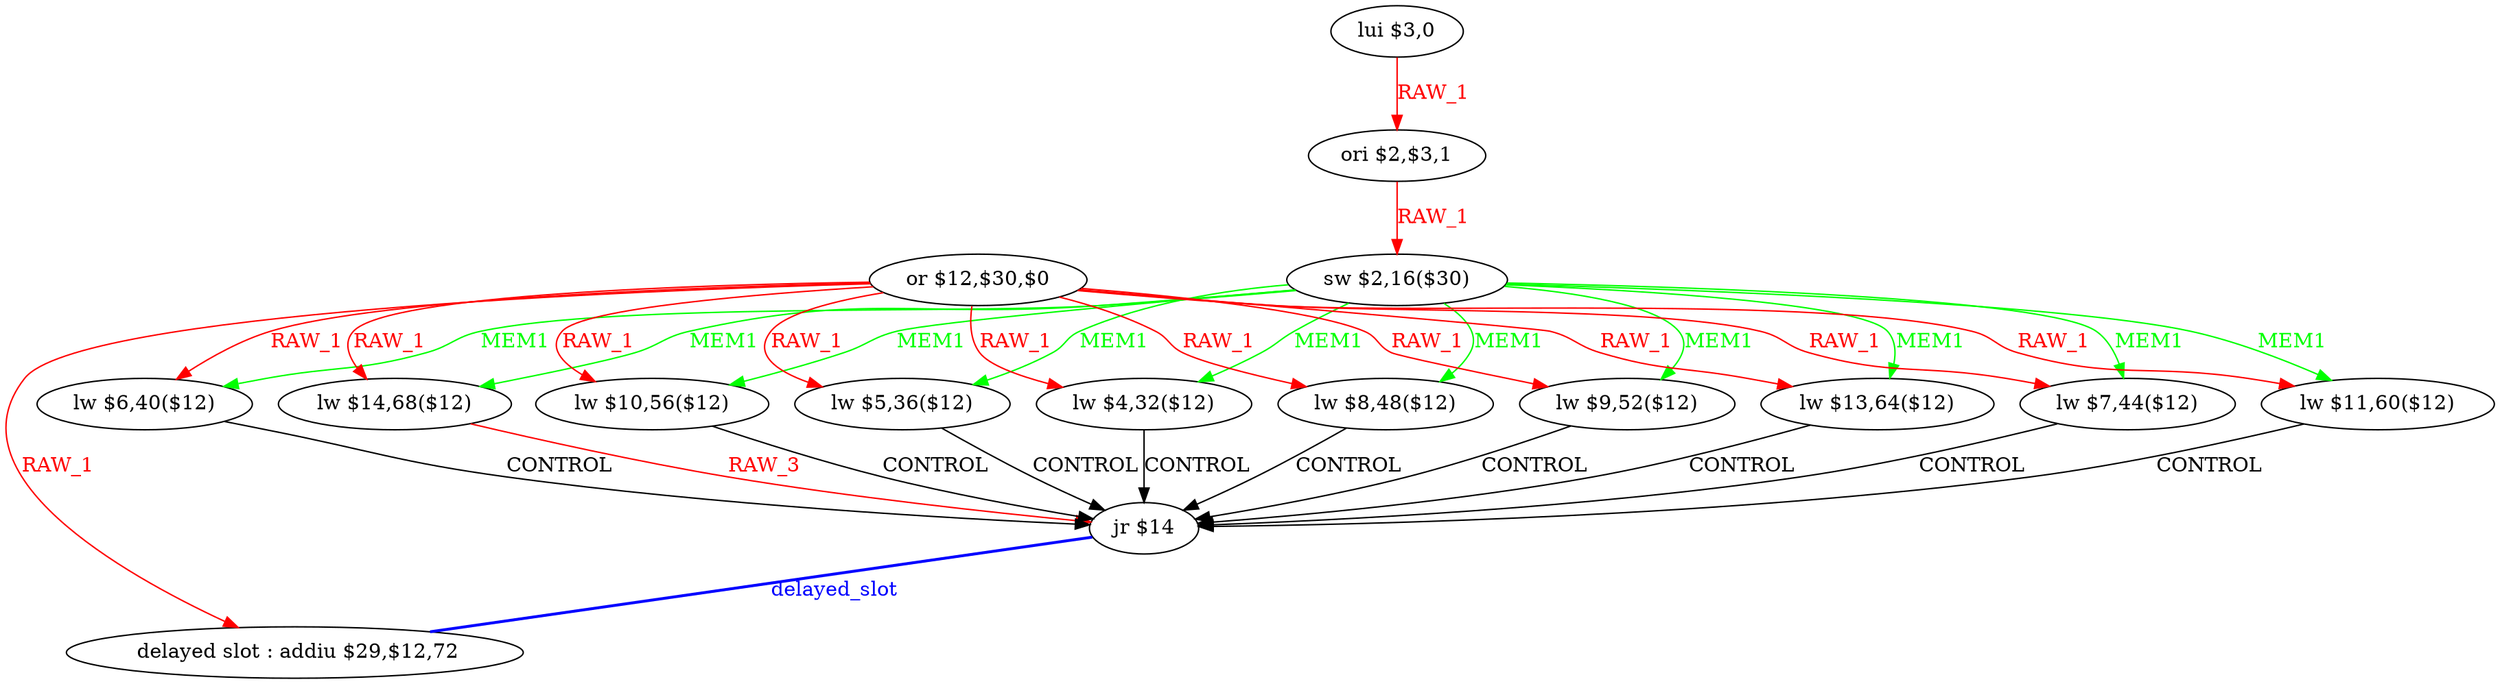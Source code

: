 digraph G1 {
node [shape = ellipse];
i15 [label = " delayed slot : addiu $29,$12,72"] ;
i14 ->  i15 [style = bold, dir= none, fontcolor = blue, color = blue, label= "delayed_slot"];
i14 [label = "jr $14"] ;
i0 [label = "lui $3,0"] ;
i0 ->  i1 [color = red, fontcolor = red, label= "RAW_1"];
i1 [label = "ori $2,$3,1"] ;
i1 ->  i3 [color = red, fontcolor = red, label= "RAW_1"];
i3 [label = "sw $2,16($30)"] ;
i3 ->  i4 [color = green, fontcolor = green, label= "MEM1"];
i3 ->  i5 [color = green, fontcolor = green, label= "MEM1"];
i3 ->  i6 [color = green, fontcolor = green, label= "MEM1"];
i3 ->  i7 [color = green, fontcolor = green, label= "MEM1"];
i3 ->  i8 [color = green, fontcolor = green, label= "MEM1"];
i3 ->  i9 [color = green, fontcolor = green, label= "MEM1"];
i3 ->  i10 [color = green, fontcolor = green, label= "MEM1"];
i3 ->  i11 [color = green, fontcolor = green, label= "MEM1"];
i3 ->  i12 [color = green, fontcolor = green, label= "MEM1"];
i3 ->  i13 [color = green, fontcolor = green, label= "MEM1"];
i4 [label = "lw $14,68($12)"] ;
i4 ->  i14 [color = red, fontcolor = red, label= "RAW_3"];
i5 [label = "lw $13,64($12)"] ;
i5 ->  i14 [label= "CONTROL"];
i6 [label = "lw $11,60($12)"] ;
i6 ->  i14 [label= "CONTROL"];
i7 [label = "lw $10,56($12)"] ;
i7 ->  i14 [label= "CONTROL"];
i8 [label = "lw $9,52($12)"] ;
i8 ->  i14 [label= "CONTROL"];
i9 [label = "lw $8,48($12)"] ;
i9 ->  i14 [label= "CONTROL"];
i10 [label = "lw $7,44($12)"] ;
i10 ->  i14 [label= "CONTROL"];
i11 [label = "lw $6,40($12)"] ;
i11 ->  i14 [label= "CONTROL"];
i12 [label = "lw $5,36($12)"] ;
i12 ->  i14 [label= "CONTROL"];
i13 [label = "lw $4,32($12)"] ;
i13 ->  i14 [label= "CONTROL"];
i2 [label = "or $12,$30,$0"] ;
i2 ->  i4 [color = red, fontcolor = red, label= "RAW_1"];
i2 ->  i5 [color = red, fontcolor = red, label= "RAW_1"];
i2 ->  i6 [color = red, fontcolor = red, label= "RAW_1"];
i2 ->  i7 [color = red, fontcolor = red, label= "RAW_1"];
i2 ->  i8 [color = red, fontcolor = red, label= "RAW_1"];
i2 ->  i9 [color = red, fontcolor = red, label= "RAW_1"];
i2 ->  i10 [color = red, fontcolor = red, label= "RAW_1"];
i2 ->  i11 [color = red, fontcolor = red, label= "RAW_1"];
i2 ->  i12 [color = red, fontcolor = red, label= "RAW_1"];
i2 ->  i13 [color = red, fontcolor = red, label= "RAW_1"];
i2 ->  i15 [color = red, fontcolor = red, label= "RAW_1"];
}
